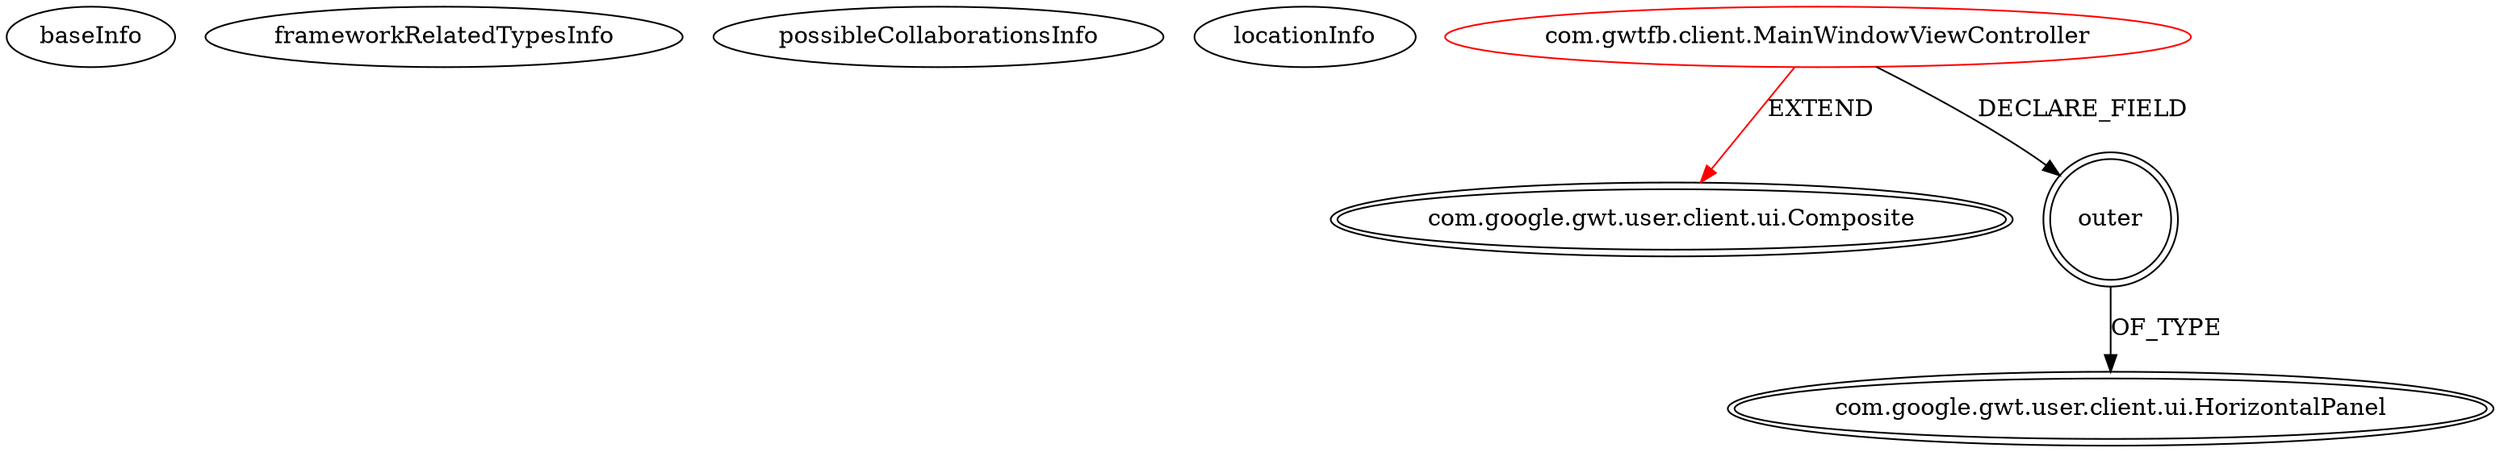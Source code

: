 digraph {
baseInfo[graphId=4133,category="extension_graph",isAnonymous=false,possibleRelation=false]
frameworkRelatedTypesInfo[0="com.google.gwt.user.client.ui.Composite"]
possibleCollaborationsInfo[]
locationInfo[projectName="neilsh-gwtfb",filePath="/neilsh-gwtfb/gwtfb-master/GwtFB/src/com/gwtfb/client/MainWindowViewController.java",contextSignature="MainWindowViewController",graphId="4133"]
0[label="com.gwtfb.client.MainWindowViewController",vertexType="ROOT_CLIENT_CLASS_DECLARATION",isFrameworkType=false,color=red]
1[label="com.google.gwt.user.client.ui.Composite",vertexType="FRAMEWORK_CLASS_TYPE",isFrameworkType=true,peripheries=2]
2[label="outer",vertexType="FIELD_DECLARATION",isFrameworkType=true,peripheries=2,shape=circle]
3[label="com.google.gwt.user.client.ui.HorizontalPanel",vertexType="FRAMEWORK_CLASS_TYPE",isFrameworkType=true,peripheries=2]
0->1[label="EXTEND",color=red]
0->2[label="DECLARE_FIELD"]
2->3[label="OF_TYPE"]
}
